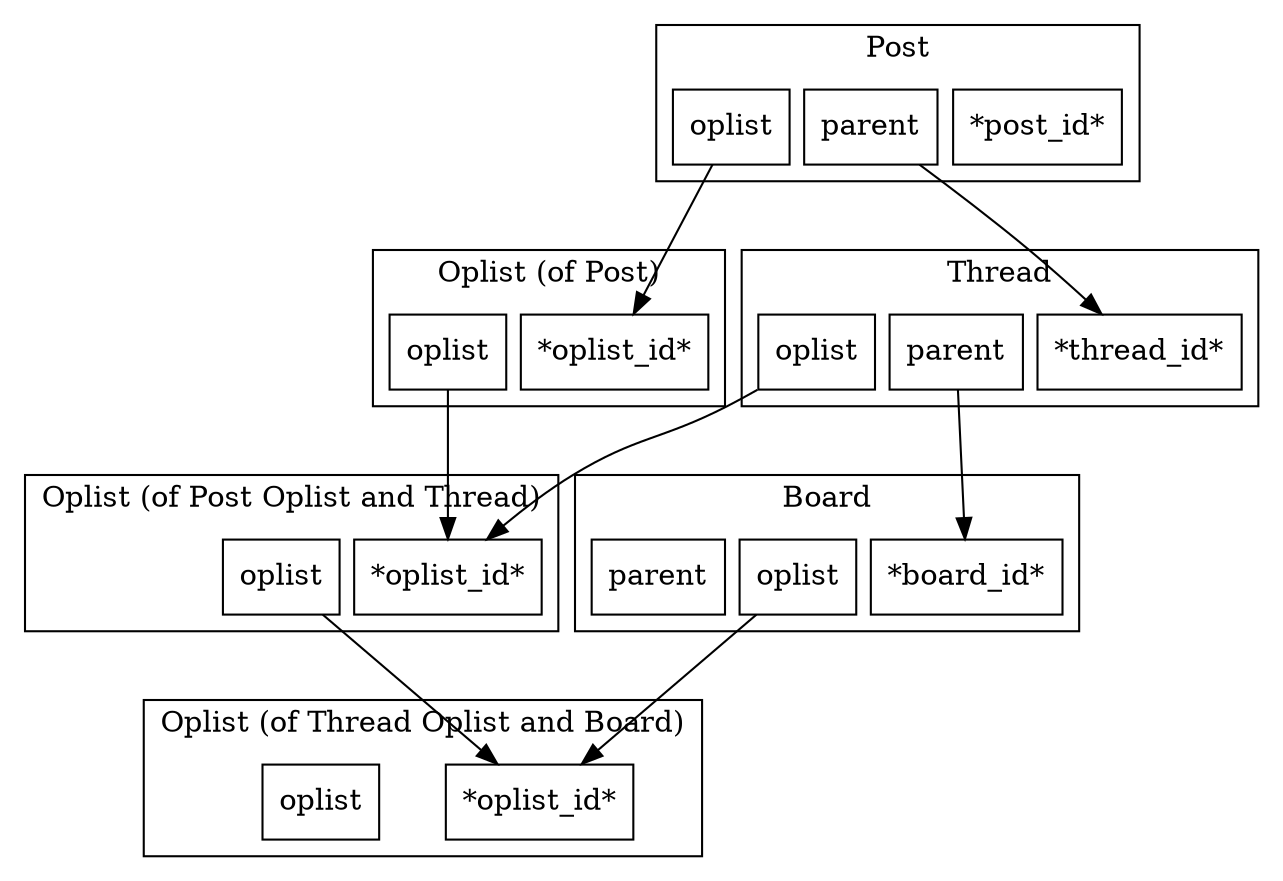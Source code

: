 #dot
strict digraph g {
	node [ shape = box ];
	nodesep = 0.1;
	ranksep = 1;

	subgraph cluster_oplist_3 {
		label = "Oplist (of Thread Oplist and Board)";
		node_a_oplist_oplist_id_3           [ label = "*oplist_id*" ];
		node_a_oplist_oplist_3              [ label = "oplist" ];
	}

	subgraph cluster_oplist_2 {
		label = "Oplist (of Post Oplist and Thread)";
		node_a_oplist_oplist_id_2         [ label = "*oplist_id*" ];
		node_a_oplist_oplist_2            [ label = "oplist" ];
	}

	subgraph cluster_oplist_1 {
		label = "Oplist (of Post)";
		node_a_oplist_oplist_id_1         [ label = "*oplist_id*" ];
		node_a_oplist_oplist_1            [ label = "oplist" ];
	}

	subgraph cluster_oplist_post {
		label = "Post";
		node_a_post_post_id               [ label = "*post_id*" ];
		node_a_post_oplist                [ label = "oplist" ];
		node_a_post_parent                [ label = "parent" ];
	}

	subgraph cluster_oplist_thread {
		label = "Thread";
		node_a_thread_thread_id           [ label = "*thread_id*" ];
		node_a_thread_oplist              [ label = "oplist" ];
		node_a_thread_parent              [ label = "parent" ];
	}

	subgraph cluster_oplist_board {
		label = "Board";
		node_a_board_board_id              [ label = "*board_id*" ];
		node_a_board_oplist                [ label = "oplist" ];
		node_a_board_parent                [ label = "parent" ];
	}

	node_a_post_oplist -> node_a_oplist_oplist_id_1;
	node_a_oplist_oplist_1 -> node_a_oplist_oplist_id_2;
	node_a_post_parent -> node_a_thread_thread_id;

	node_a_thread_oplist -> node_a_oplist_oplist_id_2;
	node_a_oplist_oplist_2 -> node_a_oplist_oplist_id_3;
	node_a_thread_parent -> node_a_board_board_id;

	node_a_board_oplist -> node_a_oplist_oplist_id_3;
}
